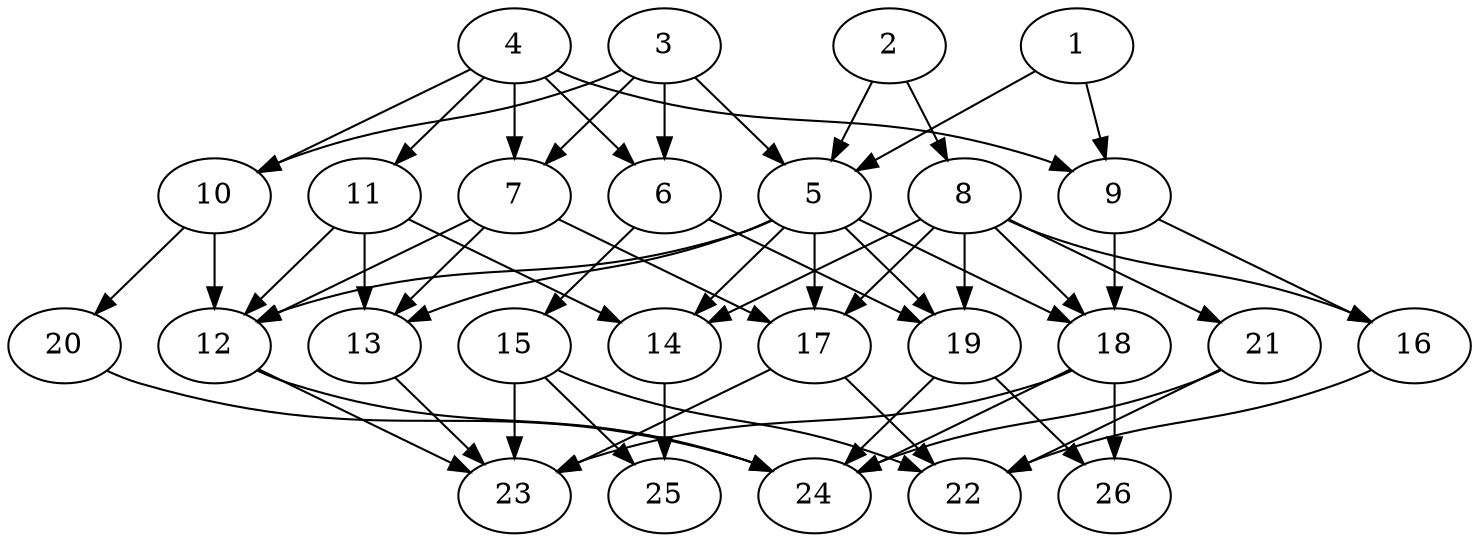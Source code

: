 // DAG (tier=2-normal, mode=data, n=26, ccr=0.447, fat=0.674, density=0.540, regular=0.474, jump=0.147, mindata=2097152, maxdata=16777216)
// DAG automatically generated by daggen at Sun Aug 24 16:33:34 2025
// /home/ermia/Project/Environments/daggen/bin/daggen --dot --ccr 0.447 --fat 0.674 --regular 0.474 --density 0.540 --jump 0.147 --mindata 2097152 --maxdata 16777216 -n 26 
digraph G {
  1 [size="3740343850375625834496", alpha="0.17", expect_size="1870171925187812917248"]
  1 -> 5 [size ="1927662532558848"]
  1 -> 9 [size ="1927662532558848"]
  2 [size="674182852065233993728", alpha="0.05", expect_size="337091426032616996864"]
  2 -> 5 [size ="615094421553152"]
  2 -> 8 [size ="615094421553152"]
  3 [size="897134929189295104", alpha="0.10", expect_size="448567464594647552"]
  3 -> 5 [size ="682349180223488"]
  3 -> 6 [size ="682349180223488"]
  3 -> 7 [size ="682349180223488"]
  3 -> 10 [size ="682349180223488"]
  4 [size="2582956137611291262976", alpha="0.18", expect_size="1291478068805645631488"]
  4 -> 6 [size ="1506033646174208"]
  4 -> 7 [size ="1506033646174208"]
  4 -> 9 [size ="1506033646174208"]
  4 -> 10 [size ="1506033646174208"]
  4 -> 11 [size ="1506033646174208"]
  5 [size="750408088227685888", alpha="0.09", expect_size="375204044113842944"]
  5 -> 12 [size ="421917320282112"]
  5 -> 13 [size ="421917320282112"]
  5 -> 14 [size ="421917320282112"]
  5 -> 17 [size ="421917320282112"]
  5 -> 18 [size ="421917320282112"]
  5 -> 19 [size ="421917320282112"]
  6 [size="182188803131320736", alpha="0.06", expect_size="91094401565660368"]
  6 -> 15 [size ="82602992074752"]
  6 -> 19 [size ="82602992074752"]
  7 [size="3188174961122274705408", alpha="0.19", expect_size="1594087480561137352704"]
  7 -> 12 [size ="1732944888594432"]
  7 -> 13 [size ="1732944888594432"]
  7 -> 17 [size ="1732944888594432"]
  8 [size="1961762702229504000000", alpha="0.12", expect_size="980881351114752000000"]
  8 -> 14 [size ="1253682708480000"]
  8 -> 16 [size ="1253682708480000"]
  8 -> 17 [size ="1253682708480000"]
  8 -> 18 [size ="1253682708480000"]
  8 -> 19 [size ="1253682708480000"]
  8 -> 21 [size ="1253682708480000"]
  9 [size="70381973501569400832", alpha="0.12", expect_size="35190986750784700416"]
  9 -> 16 [size ="136373801582592"]
  9 -> 18 [size ="136373801582592"]
  10 [size="59403373155392512", alpha="0.03", expect_size="29701686577696256"]
  10 -> 12 [size ="1100920377049088"]
  10 -> 20 [size ="1100920377049088"]
  11 [size="376048205580366592", alpha="0.20", expect_size="188024102790183296"]
  11 -> 12 [size ="185462090104832"]
  11 -> 13 [size ="185462090104832"]
  11 -> 14 [size ="185462090104832"]
  12 [size="3002896593721759891456", alpha="0.04", expect_size="1501448296860879945728"]
  12 -> 23 [size ="1665138025299968"]
  12 -> 24 [size ="1665138025299968"]
  13 [size="56351320389320712", alpha="0.04", expect_size="28175660194660356"]
  13 -> 23 [size ="140462744666112"]
  14 [size="17031465084533388", alpha="0.13", expect_size="8515732542266694"]
  14 -> 25 [size ="1494366837276672"]
  15 [size="14896722917163646", alpha="0.02", expect_size="7448361458581823"]
  15 -> 22 [size ="487335208681472"]
  15 -> 23 [size ="487335208681472"]
  15 -> 25 [size ="487335208681472"]
  16 [size="1106032778822412", alpha="0.04", expect_size="553016389411206"]
  16 -> 22 [size ="68423660863488"]
  17 [size="1642378429064300800", alpha="0.10", expect_size="821189214532150400"]
  17 -> 22 [size ="1698394829488128"]
  17 -> 23 [size ="1698394829488128"]
  18 [size="19532917482979328000", alpha="0.05", expect_size="9766458741489664000"]
  18 -> 23 [size ="58023162675200"]
  18 -> 24 [size ="58023162675200"]
  18 -> 26 [size ="58023162675200"]
  19 [size="8462598343134409", alpha="0.03", expect_size="4231299171567204"]
  19 -> 24 [size ="358684471328768"]
  19 -> 26 [size ="358684471328768"]
  20 [size="20681963475256000", alpha="0.00", expect_size="10340981737628000"]
  20 -> 24 [size ="1758842794803200"]
  21 [size="38446913359513124864", alpha="0.18", expect_size="19223456679756562432"]
  21 -> 22 [size ="91130616086528"]
  21 -> 24 [size ="91130616086528"]
  22 [size="156377291036090432", alpha="0.09", expect_size="78188645518045216"]
  23 [size="2354309698362964", alpha="0.04", expect_size="1177154849181482"]
  24 [size="226406367842053128192", alpha="0.02", expect_size="113203183921026564096"]
  25 [size="613503387152173568", alpha="0.11", expect_size="306751693576086784"]
  26 [size="38929657116252384", alpha="0.03", expect_size="19464828558126192"]
}